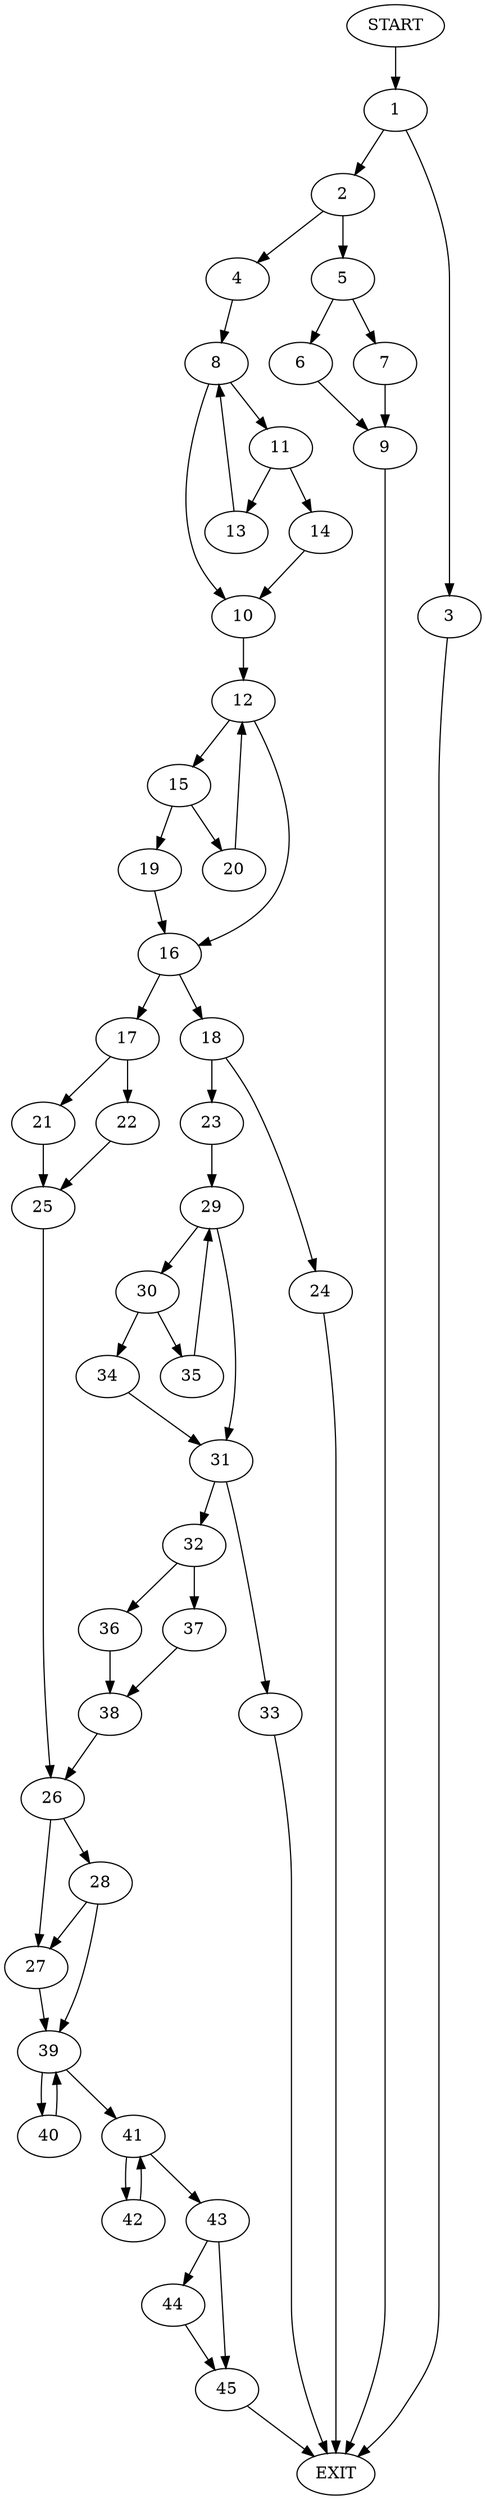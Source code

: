 digraph {
0 [label="START"]
46 [label="EXIT"]
0 -> 1
1 -> 2
1 -> 3
2 -> 4
2 -> 5
3 -> 46
5 -> 6
5 -> 7
4 -> 8
6 -> 9
7 -> 9
9 -> 46
8 -> 10
8 -> 11
10 -> 12
11 -> 13
11 -> 14
14 -> 10
13 -> 8
12 -> 15
12 -> 16
16 -> 17
16 -> 18
15 -> 19
15 -> 20
20 -> 12
19 -> 16
17 -> 21
17 -> 22
18 -> 23
18 -> 24
22 -> 25
21 -> 25
25 -> 26
26 -> 27
26 -> 28
23 -> 29
24 -> 46
29 -> 30
29 -> 31
31 -> 32
31 -> 33
30 -> 34
30 -> 35
35 -> 29
34 -> 31
32 -> 36
32 -> 37
33 -> 46
37 -> 38
36 -> 38
38 -> 26
27 -> 39
28 -> 27
28 -> 39
39 -> 40
39 -> 41
40 -> 39
41 -> 42
41 -> 43
42 -> 41
43 -> 44
43 -> 45
44 -> 45
45 -> 46
}
